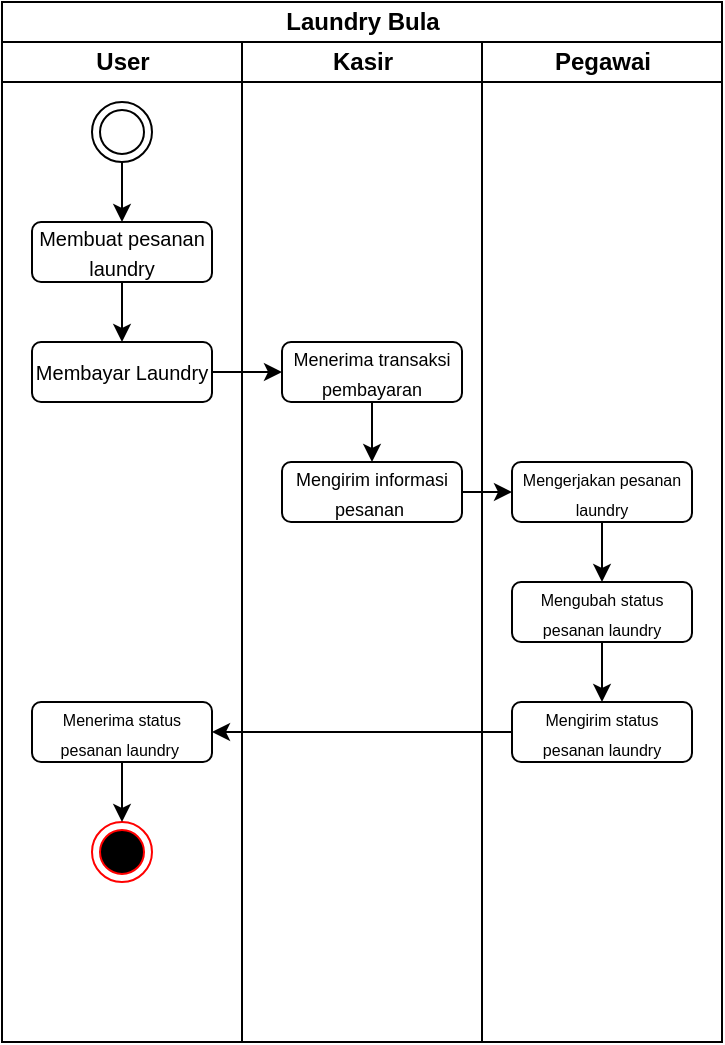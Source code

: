 <mxfile version="28.1.1">
  <diagram name="Page-1" id="ATAHoetQ3oX8HpCTOsSI">
    <mxGraphModel dx="1042" dy="608" grid="1" gridSize="10" guides="1" tooltips="1" connect="1" arrows="1" fold="1" page="1" pageScale="1" pageWidth="850" pageHeight="1100" math="0" shadow="0">
      <root>
        <mxCell id="0" />
        <mxCell id="1" parent="0" />
        <mxCell id="5hyyLHE0SYxDES4_KzYO-1" value="Laundry Bula" style="swimlane;childLayout=stackLayout;resizeParent=1;resizeParentMax=0;startSize=20;html=1;" vertex="1" parent="1">
          <mxGeometry x="250" y="80" width="360" height="520" as="geometry">
            <mxRectangle x="250.0" y="80" width="60" height="30" as="alternateBounds" />
          </mxGeometry>
        </mxCell>
        <mxCell id="5hyyLHE0SYxDES4_KzYO-2" value="User" style="swimlane;startSize=20;html=1;" vertex="1" parent="5hyyLHE0SYxDES4_KzYO-1">
          <mxGeometry y="20" width="120" height="500" as="geometry">
            <mxRectangle y="20" width="40" height="460" as="alternateBounds" />
          </mxGeometry>
        </mxCell>
        <mxCell id="5hyyLHE0SYxDES4_KzYO-6" value="" style="ellipse;shape=doubleEllipse;html=1;dashed=0;whiteSpace=wrap;aspect=fixed;strokeColor=#000000;" vertex="1" parent="5hyyLHE0SYxDES4_KzYO-2">
          <mxGeometry x="45" y="30" width="30" height="30" as="geometry" />
        </mxCell>
        <mxCell id="5hyyLHE0SYxDES4_KzYO-9" value="&lt;span style=&quot;font-size: 10px;&quot;&gt;Membuat pesanan laundry&lt;/span&gt;" style="rounded=1;whiteSpace=wrap;html=1;" vertex="1" parent="5hyyLHE0SYxDES4_KzYO-2">
          <mxGeometry x="15" y="90" width="90" height="30" as="geometry" />
        </mxCell>
        <mxCell id="5hyyLHE0SYxDES4_KzYO-11" value="&lt;font style=&quot;font-size: 10px;&quot;&gt;Membayar Laundry&lt;/font&gt;" style="rounded=1;whiteSpace=wrap;html=1;" vertex="1" parent="5hyyLHE0SYxDES4_KzYO-2">
          <mxGeometry x="15.0" y="150" width="90" height="30" as="geometry" />
        </mxCell>
        <mxCell id="5hyyLHE0SYxDES4_KzYO-28" value="&lt;font style=&quot;font-size: 8px;&quot;&gt;Menerima status pesanan laundry&amp;nbsp;&lt;/font&gt;" style="rounded=1;whiteSpace=wrap;html=1;" vertex="1" parent="5hyyLHE0SYxDES4_KzYO-2">
          <mxGeometry x="15" y="330" width="90" height="30" as="geometry" />
        </mxCell>
        <mxCell id="5hyyLHE0SYxDES4_KzYO-5" value="" style="ellipse;html=1;shape=endState;fillColor=#000000;strokeColor=#ff0000;" vertex="1" parent="5hyyLHE0SYxDES4_KzYO-2">
          <mxGeometry x="45" y="390" width="30" height="30" as="geometry" />
        </mxCell>
        <mxCell id="5hyyLHE0SYxDES4_KzYO-3" value="Kasir" style="swimlane;startSize=20;html=1;" vertex="1" parent="5hyyLHE0SYxDES4_KzYO-1">
          <mxGeometry x="120" y="20" width="120" height="500" as="geometry" />
        </mxCell>
        <mxCell id="5hyyLHE0SYxDES4_KzYO-15" value="&lt;font style=&quot;font-size: 9px;&quot;&gt;Menerima transaksi pembayaran&lt;/font&gt;" style="rounded=1;whiteSpace=wrap;html=1;" vertex="1" parent="5hyyLHE0SYxDES4_KzYO-3">
          <mxGeometry x="20.0" y="150" width="90" height="30" as="geometry" />
        </mxCell>
        <mxCell id="5hyyLHE0SYxDES4_KzYO-20" value="&lt;font style=&quot;font-size: 9px;&quot;&gt;Mengirim informasi pesanan&amp;nbsp;&lt;/font&gt;" style="rounded=1;whiteSpace=wrap;html=1;" vertex="1" parent="5hyyLHE0SYxDES4_KzYO-3">
          <mxGeometry x="20.0" y="210" width="90" height="30" as="geometry" />
        </mxCell>
        <mxCell id="5hyyLHE0SYxDES4_KzYO-4" value="Pegawai" style="swimlane;startSize=20;html=1;" vertex="1" parent="5hyyLHE0SYxDES4_KzYO-1">
          <mxGeometry x="240" y="20" width="120" height="500" as="geometry" />
        </mxCell>
        <mxCell id="5hyyLHE0SYxDES4_KzYO-18" value="&lt;font style=&quot;font-size: 8px;&quot;&gt;Mengerjakan pesanan laundry&lt;/font&gt;" style="rounded=1;whiteSpace=wrap;html=1;" vertex="1" parent="5hyyLHE0SYxDES4_KzYO-4">
          <mxGeometry x="15.0" y="210" width="90" height="30" as="geometry" />
        </mxCell>
        <mxCell id="5hyyLHE0SYxDES4_KzYO-24" value="&lt;font style=&quot;font-size: 8px;&quot;&gt;Mengubah status pesanan laundry&lt;/font&gt;" style="rounded=1;whiteSpace=wrap;html=1;" vertex="1" parent="5hyyLHE0SYxDES4_KzYO-4">
          <mxGeometry x="15.0" y="270" width="90" height="30" as="geometry" />
        </mxCell>
        <mxCell id="5hyyLHE0SYxDES4_KzYO-26" value="&lt;font style=&quot;font-size: 8px;&quot;&gt;Mengirim status pesanan laundry&lt;/font&gt;" style="rounded=1;whiteSpace=wrap;html=1;" vertex="1" parent="5hyyLHE0SYxDES4_KzYO-4">
          <mxGeometry x="15.0" y="330" width="90" height="30" as="geometry" />
        </mxCell>
        <mxCell id="5hyyLHE0SYxDES4_KzYO-22" value="" style="endArrow=classic;html=1;rounded=0;exitX=1;exitY=0.5;exitDx=0;exitDy=0;entryX=0;entryY=0.5;entryDx=0;entryDy=0;" edge="1" parent="5hyyLHE0SYxDES4_KzYO-1" source="5hyyLHE0SYxDES4_KzYO-20" target="5hyyLHE0SYxDES4_KzYO-18">
          <mxGeometry width="50" height="50" relative="1" as="geometry">
            <mxPoint x="240.0" y="240" as="sourcePoint" />
            <mxPoint x="270.0" y="240" as="targetPoint" />
          </mxGeometry>
        </mxCell>
        <mxCell id="5hyyLHE0SYxDES4_KzYO-27" value="" style="endArrow=classic;html=1;rounded=0;exitX=0;exitY=0.5;exitDx=0;exitDy=0;entryX=1;entryY=0.5;entryDx=0;entryDy=0;" edge="1" parent="5hyyLHE0SYxDES4_KzYO-1" source="5hyyLHE0SYxDES4_KzYO-26" target="5hyyLHE0SYxDES4_KzYO-28">
          <mxGeometry width="50" height="50" relative="1" as="geometry">
            <mxPoint x="210" y="340" as="sourcePoint" />
            <mxPoint x="210" y="370" as="targetPoint" />
          </mxGeometry>
        </mxCell>
        <mxCell id="5hyyLHE0SYxDES4_KzYO-7" value="" style="endArrow=classic;html=1;rounded=0;exitX=0.5;exitY=1;exitDx=0;exitDy=0;" edge="1" parent="1" source="5hyyLHE0SYxDES4_KzYO-6">
          <mxGeometry width="50" height="50" relative="1" as="geometry">
            <mxPoint x="380" y="290" as="sourcePoint" />
            <mxPoint x="310" y="190" as="targetPoint" />
          </mxGeometry>
        </mxCell>
        <mxCell id="5hyyLHE0SYxDES4_KzYO-10" value="" style="endArrow=classic;html=1;rounded=0;exitX=0.5;exitY=1;exitDx=0;exitDy=0;" edge="1" parent="1" source="5hyyLHE0SYxDES4_KzYO-9">
          <mxGeometry width="50" height="50" relative="1" as="geometry">
            <mxPoint x="320" y="260" as="sourcePoint" />
            <mxPoint x="310" y="250" as="targetPoint" />
          </mxGeometry>
        </mxCell>
        <mxCell id="5hyyLHE0SYxDES4_KzYO-13" value="" style="endArrow=classic;html=1;rounded=0;exitX=1;exitY=0.5;exitDx=0;exitDy=0;" edge="1" parent="1" source="5hyyLHE0SYxDES4_KzYO-11">
          <mxGeometry width="50" height="50" relative="1" as="geometry">
            <mxPoint x="410" y="280" as="sourcePoint" />
            <mxPoint x="390" y="265" as="targetPoint" />
          </mxGeometry>
        </mxCell>
        <mxCell id="5hyyLHE0SYxDES4_KzYO-21" value="" style="endArrow=classic;html=1;rounded=0;exitX=0.5;exitY=1;exitDx=0;exitDy=0;" edge="1" parent="1" source="5hyyLHE0SYxDES4_KzYO-15">
          <mxGeometry width="50" height="50" relative="1" as="geometry">
            <mxPoint x="430" y="300" as="sourcePoint" />
            <mxPoint x="435" y="310" as="targetPoint" />
          </mxGeometry>
        </mxCell>
        <mxCell id="5hyyLHE0SYxDES4_KzYO-23" value="" style="endArrow=classic;html=1;rounded=0;exitX=0.5;exitY=1;exitDx=0;exitDy=0;" edge="1" parent="1" source="5hyyLHE0SYxDES4_KzYO-18">
          <mxGeometry width="50" height="50" relative="1" as="geometry">
            <mxPoint x="530" y="370" as="sourcePoint" />
            <mxPoint x="550" y="370" as="targetPoint" />
          </mxGeometry>
        </mxCell>
        <mxCell id="5hyyLHE0SYxDES4_KzYO-25" value="" style="endArrow=classic;html=1;rounded=0;exitX=0.5;exitY=1;exitDx=0;exitDy=0;" edge="1" parent="1" source="5hyyLHE0SYxDES4_KzYO-24">
          <mxGeometry width="50" height="50" relative="1" as="geometry">
            <mxPoint x="550" y="410" as="sourcePoint" />
            <mxPoint x="550" y="430" as="targetPoint" />
          </mxGeometry>
        </mxCell>
        <mxCell id="5hyyLHE0SYxDES4_KzYO-29" value="" style="endArrow=classic;html=1;rounded=0;exitX=0.5;exitY=1;exitDx=0;exitDy=0;" edge="1" parent="1" source="5hyyLHE0SYxDES4_KzYO-28">
          <mxGeometry width="50" height="50" relative="1" as="geometry">
            <mxPoint x="450" y="500" as="sourcePoint" />
            <mxPoint x="310" y="490" as="targetPoint" />
          </mxGeometry>
        </mxCell>
      </root>
    </mxGraphModel>
  </diagram>
</mxfile>

